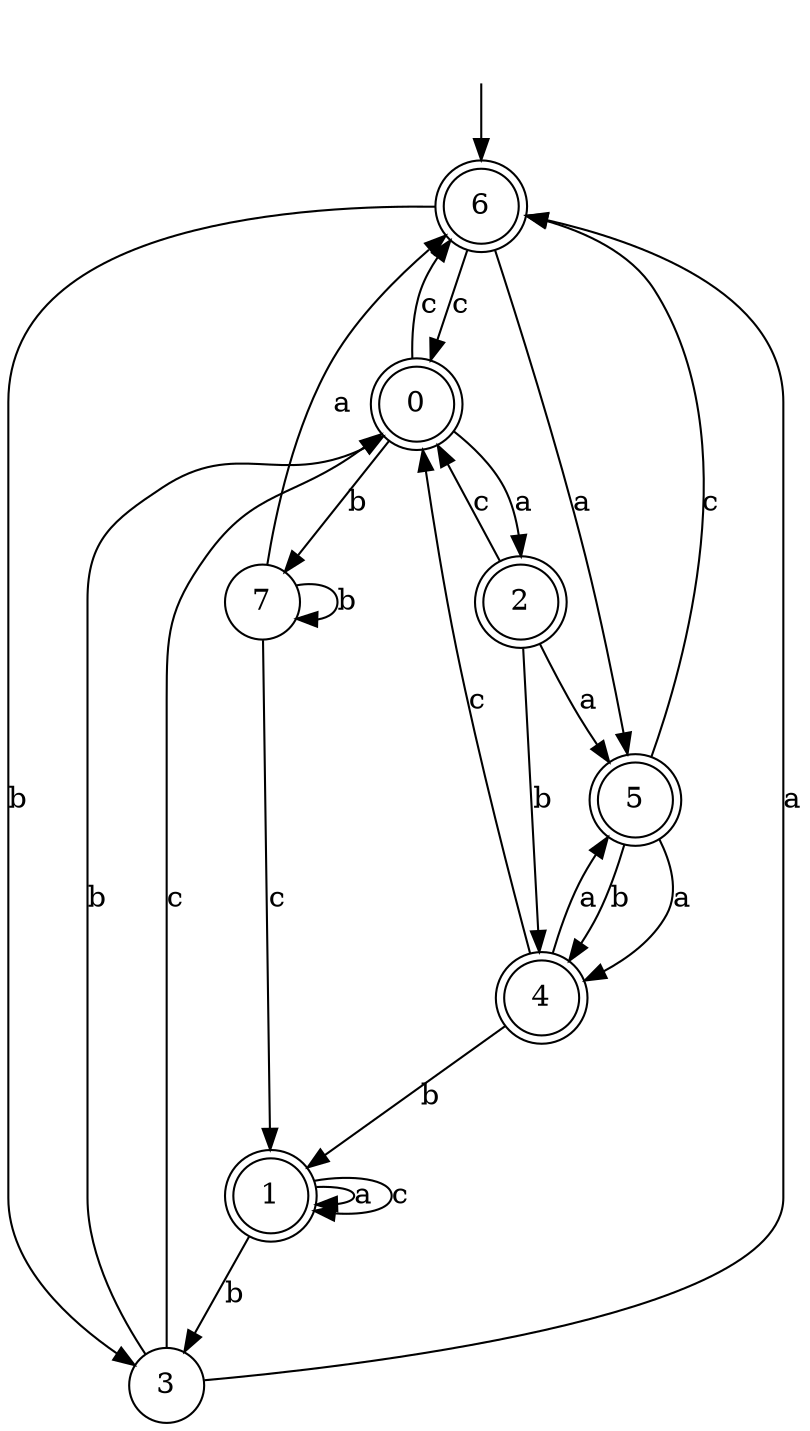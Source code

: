 digraph g {
__start [label=""shape=none]
	6[shape="doublecircle" label="6"]
	0[shape="doublecircle" label="0"]
	1[shape="doublecircle" label="1"]
	2[shape="doublecircle" label="2"]
	3[shape="circle" label="3"]
	4[shape="doublecircle" label="4"]
	5[shape="doublecircle" label="5"]
	7[shape="circle" label="7"]

__start -> 6
	0 -> 2 [label="a"]
	0 -> 7 [label="b"]
	0 -> 6 [label="c"]
	1 -> 1 [label="a"]
	1 -> 3 [label="b"]
	1 -> 1 [label="c"]
	2 -> 5 [label="a"]
	2 -> 4 [label="b"]
	2 -> 0 [label="c"]
	3 -> 6 [label="a"]
	3 -> 0 [label="b"]
	3 -> 0 [label="c"]
	4 -> 5 [label="a"]
	4 -> 1 [label="b"]
	4 -> 0 [label="c"]
	5 -> 4 [label="a"]
	5 -> 4 [label="b"]
	5 -> 6 [label="c"]
	6 -> 5 [label="a"]
	6 -> 3 [label="b"]
	6 -> 0 [label="c"]
	7 -> 6 [label="a"]
	7 -> 7 [label="b"]
	7 -> 1 [label="c"]
}
